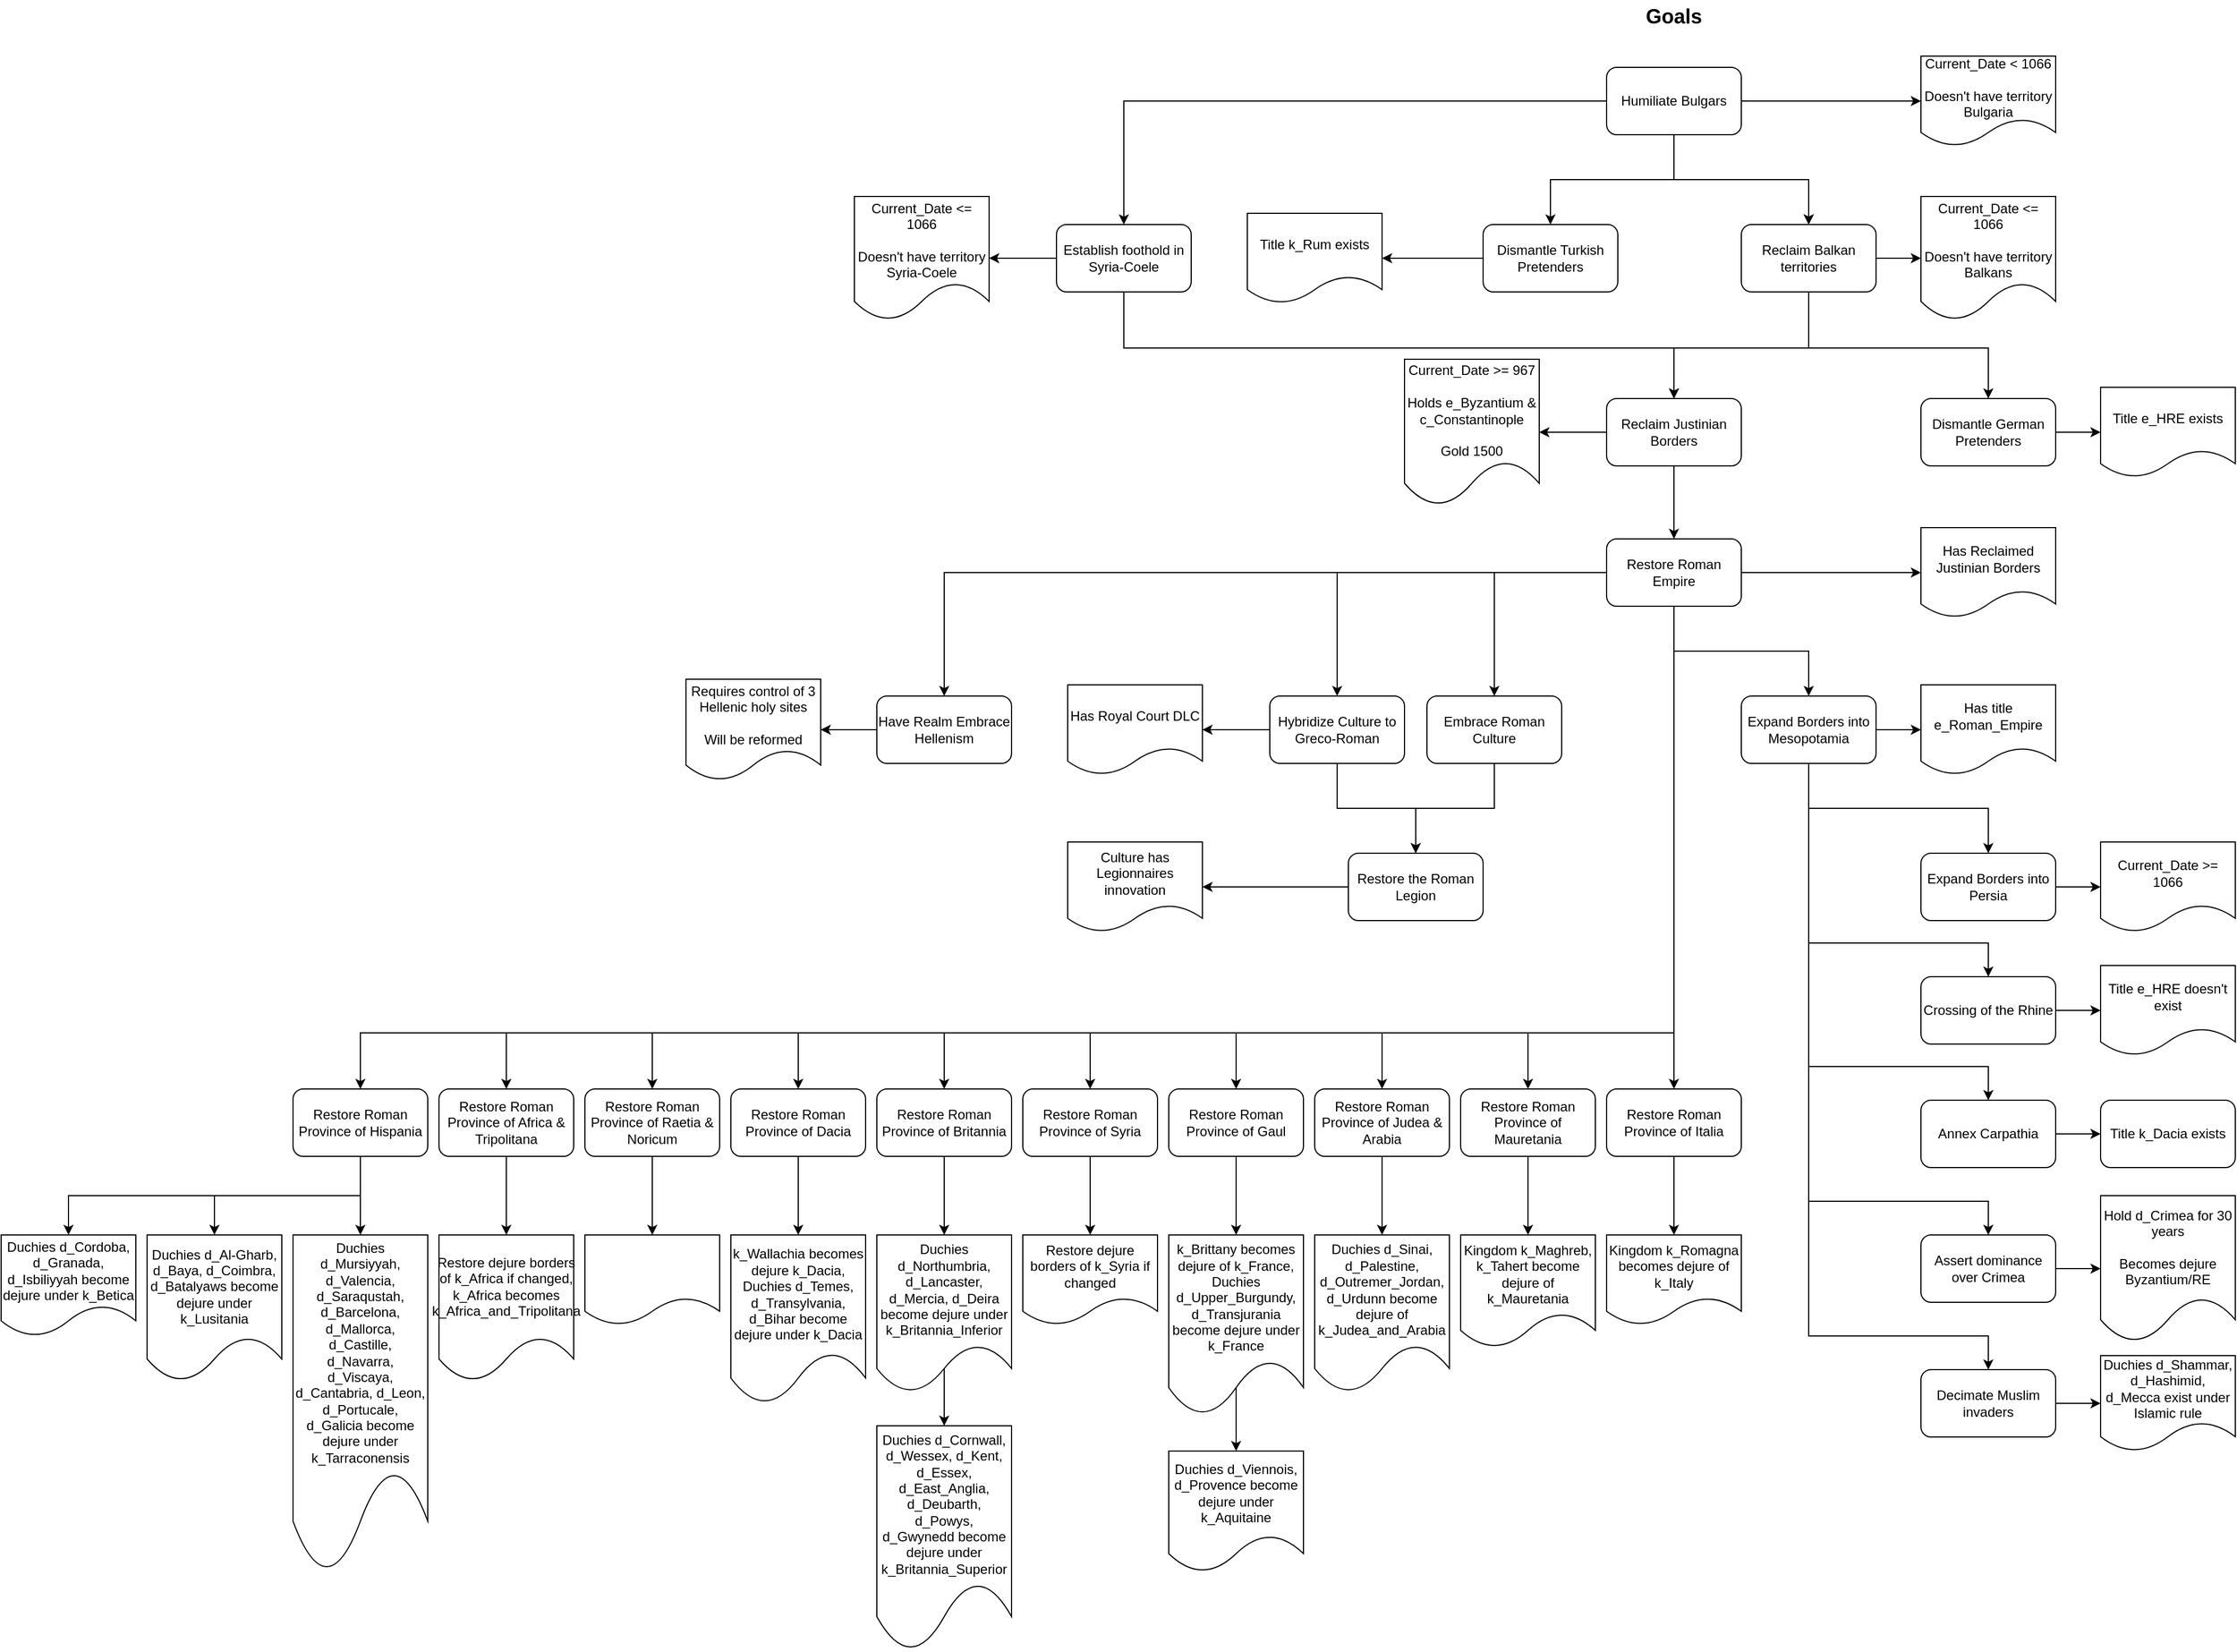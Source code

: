 <mxfile version="22.1.0" type="github" pages="2">
  <diagram id="C5RBs43oDa-KdzZeNtuy" name="Goals">
    <mxGraphModel dx="4570" dy="1067" grid="1" gridSize="10" guides="1" tooltips="1" connect="1" arrows="1" fold="1" page="1" pageScale="1" pageWidth="1169" pageHeight="827" math="0" shadow="0">
      <root>
        <mxCell id="WIyWlLk6GJQsqaUBKTNV-0" />
        <mxCell id="WIyWlLk6GJQsqaUBKTNV-1" parent="WIyWlLk6GJQsqaUBKTNV-0" />
        <mxCell id="AzHufuIv4rGmuMpHbdiP-20" value="" style="edgeStyle=orthogonalEdgeStyle;rounded=0;orthogonalLoop=1;jettySize=auto;html=1;" parent="WIyWlLk6GJQsqaUBKTNV-1" source="AzHufuIv4rGmuMpHbdiP-2" target="AzHufuIv4rGmuMpHbdiP-19" edge="1">
          <mxGeometry relative="1" as="geometry" />
        </mxCell>
        <mxCell id="AzHufuIv4rGmuMpHbdiP-2" value="Restore the Roman Legion" style="rounded=1;whiteSpace=wrap;html=1;" parent="WIyWlLk6GJQsqaUBKTNV-1" vertex="1">
          <mxGeometry x="-830" y="790" width="120" height="60" as="geometry" />
        </mxCell>
        <mxCell id="AzHufuIv4rGmuMpHbdiP-32" value="" style="edgeStyle=orthogonalEdgeStyle;rounded=0;orthogonalLoop=1;jettySize=auto;html=1;" parent="WIyWlLk6GJQsqaUBKTNV-1" source="AzHufuIv4rGmuMpHbdiP-3" target="AzHufuIv4rGmuMpHbdiP-31" edge="1">
          <mxGeometry relative="1" as="geometry" />
        </mxCell>
        <mxCell id="AzHufuIv4rGmuMpHbdiP-34" value="" style="edgeStyle=orthogonalEdgeStyle;rounded=0;orthogonalLoop=1;jettySize=auto;html=1;" parent="WIyWlLk6GJQsqaUBKTNV-1" source="AzHufuIv4rGmuMpHbdiP-3" target="AzHufuIv4rGmuMpHbdiP-33" edge="1">
          <mxGeometry relative="1" as="geometry" />
        </mxCell>
        <mxCell id="AzHufuIv4rGmuMpHbdiP-3" value="Reclaim Justinian Borders" style="rounded=1;whiteSpace=wrap;html=1;" parent="WIyWlLk6GJQsqaUBKTNV-1" vertex="1">
          <mxGeometry x="-600" y="385" width="120" height="60" as="geometry" />
        </mxCell>
        <mxCell id="AzHufuIv4rGmuMpHbdiP-19" value="Culture has Legionnaires innovation" style="shape=document;whiteSpace=wrap;html=1;boundedLbl=1;rounded=1;" parent="WIyWlLk6GJQsqaUBKTNV-1" vertex="1">
          <mxGeometry x="-1080" y="780" width="120" height="80" as="geometry" />
        </mxCell>
        <mxCell id="AzHufuIv4rGmuMpHbdiP-31" value="Current_Date &amp;gt;= 967&lt;br&gt;&lt;br&gt;Holds e_Byzantium &amp;amp; c_Constantinople&lt;br&gt;&lt;br&gt;Gold 1500" style="shape=document;whiteSpace=wrap;html=1;boundedLbl=1;rounded=1;" parent="WIyWlLk6GJQsqaUBKTNV-1" vertex="1">
          <mxGeometry x="-780" y="350" width="120" height="130" as="geometry" />
        </mxCell>
        <mxCell id="AzHufuIv4rGmuMpHbdiP-36" value="" style="edgeStyle=orthogonalEdgeStyle;rounded=0;orthogonalLoop=1;jettySize=auto;html=1;" parent="WIyWlLk6GJQsqaUBKTNV-1" source="AzHufuIv4rGmuMpHbdiP-33" target="AzHufuIv4rGmuMpHbdiP-35" edge="1">
          <mxGeometry relative="1" as="geometry" />
        </mxCell>
        <mxCell id="AzHufuIv4rGmuMpHbdiP-55" value="" style="edgeStyle=orthogonalEdgeStyle;rounded=0;orthogonalLoop=1;jettySize=auto;html=1;" parent="WIyWlLk6GJQsqaUBKTNV-1" source="AzHufuIv4rGmuMpHbdiP-33" target="AzHufuIv4rGmuMpHbdiP-54" edge="1">
          <mxGeometry relative="1" as="geometry" />
        </mxCell>
        <mxCell id="AzHufuIv4rGmuMpHbdiP-65" style="edgeStyle=orthogonalEdgeStyle;rounded=0;orthogonalLoop=1;jettySize=auto;html=1;" parent="WIyWlLk6GJQsqaUBKTNV-1" source="AzHufuIv4rGmuMpHbdiP-33" target="AzHufuIv4rGmuMpHbdiP-64" edge="1">
          <mxGeometry relative="1" as="geometry" />
        </mxCell>
        <mxCell id="AzHufuIv4rGmuMpHbdiP-66" style="edgeStyle=orthogonalEdgeStyle;rounded=0;orthogonalLoop=1;jettySize=auto;html=1;entryX=0.5;entryY=0;entryDx=0;entryDy=0;" parent="WIyWlLk6GJQsqaUBKTNV-1" source="AzHufuIv4rGmuMpHbdiP-33" target="AzHufuIv4rGmuMpHbdiP-63" edge="1">
          <mxGeometry relative="1" as="geometry" />
        </mxCell>
        <mxCell id="vj43TnjGdLEXOyHiawmW-1" value="" style="edgeStyle=orthogonalEdgeStyle;rounded=0;orthogonalLoop=1;jettySize=auto;html=1;" parent="WIyWlLk6GJQsqaUBKTNV-1" source="AzHufuIv4rGmuMpHbdiP-33" target="vj43TnjGdLEXOyHiawmW-0" edge="1">
          <mxGeometry relative="1" as="geometry" />
        </mxCell>
        <mxCell id="xvBwaV-0SH2-mo29iPKQ-28" style="edgeStyle=orthogonalEdgeStyle;rounded=0;orthogonalLoop=1;jettySize=auto;html=1;entryX=0.5;entryY=0;entryDx=0;entryDy=0;" parent="WIyWlLk6GJQsqaUBKTNV-1" source="AzHufuIv4rGmuMpHbdiP-33" target="xvBwaV-0SH2-mo29iPKQ-24" edge="1">
          <mxGeometry relative="1" as="geometry">
            <Array as="points">
              <mxPoint x="-540" y="950" />
              <mxPoint x="-670" y="950" />
            </Array>
          </mxGeometry>
        </mxCell>
        <mxCell id="zqfukfDFm8s2hV_vIhuo-25" style="edgeStyle=orthogonalEdgeStyle;rounded=0;orthogonalLoop=1;jettySize=auto;html=1;entryX=0.5;entryY=0;entryDx=0;entryDy=0;" edge="1" parent="WIyWlLk6GJQsqaUBKTNV-1" source="AzHufuIv4rGmuMpHbdiP-33" target="zqfukfDFm8s2hV_vIhuo-24">
          <mxGeometry relative="1" as="geometry" />
        </mxCell>
        <mxCell id="AzHufuIv4rGmuMpHbdiP-33" value="Restore Roman Empire" style="whiteSpace=wrap;html=1;rounded=1;" parent="WIyWlLk6GJQsqaUBKTNV-1" vertex="1">
          <mxGeometry x="-600" y="510" width="120" height="60" as="geometry" />
        </mxCell>
        <mxCell id="AzHufuIv4rGmuMpHbdiP-35" value="Has Reclaimed Justinian Borders" style="shape=document;whiteSpace=wrap;html=1;boundedLbl=1;rounded=1;" parent="WIyWlLk6GJQsqaUBKTNV-1" vertex="1">
          <mxGeometry x="-320" y="500" width="120" height="80" as="geometry" />
        </mxCell>
        <mxCell id="AzHufuIv4rGmuMpHbdiP-40" style="edgeStyle=orthogonalEdgeStyle;rounded=0;orthogonalLoop=1;jettySize=auto;html=1;" parent="WIyWlLk6GJQsqaUBKTNV-1" source="AzHufuIv4rGmuMpHbdiP-39" target="AzHufuIv4rGmuMpHbdiP-3" edge="1">
          <mxGeometry relative="1" as="geometry">
            <Array as="points">
              <mxPoint x="-420" y="340" />
              <mxPoint x="-540" y="340" />
            </Array>
          </mxGeometry>
        </mxCell>
        <mxCell id="AzHufuIv4rGmuMpHbdiP-47" value="" style="edgeStyle=orthogonalEdgeStyle;rounded=0;orthogonalLoop=1;jettySize=auto;html=1;" parent="WIyWlLk6GJQsqaUBKTNV-1" source="AzHufuIv4rGmuMpHbdiP-39" target="AzHufuIv4rGmuMpHbdiP-46" edge="1">
          <mxGeometry relative="1" as="geometry" />
        </mxCell>
        <mxCell id="xvBwaV-0SH2-mo29iPKQ-13" style="edgeStyle=orthogonalEdgeStyle;rounded=0;orthogonalLoop=1;jettySize=auto;html=1;entryX=0.5;entryY=0;entryDx=0;entryDy=0;" parent="WIyWlLk6GJQsqaUBKTNV-1" source="AzHufuIv4rGmuMpHbdiP-39" target="xvBwaV-0SH2-mo29iPKQ-11" edge="1">
          <mxGeometry relative="1" as="geometry">
            <Array as="points">
              <mxPoint x="-420" y="340" />
              <mxPoint x="-260" y="340" />
            </Array>
          </mxGeometry>
        </mxCell>
        <mxCell id="AzHufuIv4rGmuMpHbdiP-39" value="Reclaim Balkan territories" style="rounded=1;whiteSpace=wrap;html=1;" parent="WIyWlLk6GJQsqaUBKTNV-1" vertex="1">
          <mxGeometry x="-480" y="230" width="120" height="60" as="geometry" />
        </mxCell>
        <mxCell id="AzHufuIv4rGmuMpHbdiP-44" value="" style="edgeStyle=orthogonalEdgeStyle;rounded=0;orthogonalLoop=1;jettySize=auto;html=1;" parent="WIyWlLk6GJQsqaUBKTNV-1" source="AzHufuIv4rGmuMpHbdiP-42" target="AzHufuIv4rGmuMpHbdiP-43" edge="1">
          <mxGeometry relative="1" as="geometry" />
        </mxCell>
        <mxCell id="AzHufuIv4rGmuMpHbdiP-45" style="edgeStyle=orthogonalEdgeStyle;rounded=0;orthogonalLoop=1;jettySize=auto;html=1;entryX=0.5;entryY=0;entryDx=0;entryDy=0;" parent="WIyWlLk6GJQsqaUBKTNV-1" source="AzHufuIv4rGmuMpHbdiP-42" target="AzHufuIv4rGmuMpHbdiP-39" edge="1">
          <mxGeometry relative="1" as="geometry" />
        </mxCell>
        <mxCell id="AzHufuIv4rGmuMpHbdiP-48" value="" style="edgeStyle=orthogonalEdgeStyle;rounded=0;orthogonalLoop=1;jettySize=auto;html=1;" parent="WIyWlLk6GJQsqaUBKTNV-1" source="AzHufuIv4rGmuMpHbdiP-42" target="AzHufuIv4rGmuMpHbdiP-39" edge="1">
          <mxGeometry relative="1" as="geometry" />
        </mxCell>
        <mxCell id="AzHufuIv4rGmuMpHbdiP-50" value="" style="edgeStyle=orthogonalEdgeStyle;rounded=0;orthogonalLoop=1;jettySize=auto;html=1;" parent="WIyWlLk6GJQsqaUBKTNV-1" source="AzHufuIv4rGmuMpHbdiP-42" target="AzHufuIv4rGmuMpHbdiP-49" edge="1">
          <mxGeometry relative="1" as="geometry" />
        </mxCell>
        <mxCell id="xvBwaV-0SH2-mo29iPKQ-10" style="edgeStyle=orthogonalEdgeStyle;rounded=0;orthogonalLoop=1;jettySize=auto;html=1;entryX=0.5;entryY=0;entryDx=0;entryDy=0;" parent="WIyWlLk6GJQsqaUBKTNV-1" source="AzHufuIv4rGmuMpHbdiP-42" target="xvBwaV-0SH2-mo29iPKQ-4" edge="1">
          <mxGeometry relative="1" as="geometry" />
        </mxCell>
        <mxCell id="AzHufuIv4rGmuMpHbdiP-42" value="Humiliate Bulgars" style="rounded=1;whiteSpace=wrap;html=1;" parent="WIyWlLk6GJQsqaUBKTNV-1" vertex="1">
          <mxGeometry x="-600" y="90" width="120" height="60" as="geometry" />
        </mxCell>
        <mxCell id="AzHufuIv4rGmuMpHbdiP-43" value="Current_Date &amp;lt; 1066&lt;br&gt;&lt;br&gt;Doesn&#39;t have territory Bulgaria" style="shape=document;whiteSpace=wrap;html=1;boundedLbl=1;rounded=1;" parent="WIyWlLk6GJQsqaUBKTNV-1" vertex="1">
          <mxGeometry x="-320" y="80" width="120" height="80" as="geometry" />
        </mxCell>
        <mxCell id="AzHufuIv4rGmuMpHbdiP-46" value="Current_Date &amp;lt;= 1066&lt;br&gt;&lt;br&gt;Doesn&#39;t have territory Balkans&lt;br&gt;" style="shape=document;whiteSpace=wrap;html=1;boundedLbl=1;rounded=1;" parent="WIyWlLk6GJQsqaUBKTNV-1" vertex="1">
          <mxGeometry x="-320" y="205" width="120" height="110" as="geometry" />
        </mxCell>
        <mxCell id="AzHufuIv4rGmuMpHbdiP-52" value="" style="edgeStyle=orthogonalEdgeStyle;rounded=0;orthogonalLoop=1;jettySize=auto;html=1;" parent="WIyWlLk6GJQsqaUBKTNV-1" source="AzHufuIv4rGmuMpHbdiP-49" target="AzHufuIv4rGmuMpHbdiP-51" edge="1">
          <mxGeometry relative="1" as="geometry" />
        </mxCell>
        <mxCell id="xvBwaV-0SH2-mo29iPKQ-9" style="edgeStyle=orthogonalEdgeStyle;rounded=0;orthogonalLoop=1;jettySize=auto;html=1;entryX=0.5;entryY=0;entryDx=0;entryDy=0;exitX=0.5;exitY=1;exitDx=0;exitDy=0;" parent="WIyWlLk6GJQsqaUBKTNV-1" source="AzHufuIv4rGmuMpHbdiP-49" target="AzHufuIv4rGmuMpHbdiP-3" edge="1">
          <mxGeometry relative="1" as="geometry">
            <Array as="points">
              <mxPoint x="-1030" y="340" />
              <mxPoint x="-540" y="340" />
            </Array>
          </mxGeometry>
        </mxCell>
        <mxCell id="AzHufuIv4rGmuMpHbdiP-49" value="Establish foothold in Syria-Coele" style="whiteSpace=wrap;html=1;rounded=1;" parent="WIyWlLk6GJQsqaUBKTNV-1" vertex="1">
          <mxGeometry x="-1090" y="230" width="120" height="60" as="geometry" />
        </mxCell>
        <mxCell id="AzHufuIv4rGmuMpHbdiP-51" value="Current_Date &amp;lt;= 1066&lt;br&gt;&lt;br&gt;Doesn&#39;t have territory Syria-Coele" style="shape=document;whiteSpace=wrap;html=1;boundedLbl=1;rounded=1;" parent="WIyWlLk6GJQsqaUBKTNV-1" vertex="1">
          <mxGeometry x="-1270" y="205" width="120" height="110" as="geometry" />
        </mxCell>
        <mxCell id="AzHufuIv4rGmuMpHbdiP-57" value="" style="edgeStyle=orthogonalEdgeStyle;rounded=0;orthogonalLoop=1;jettySize=auto;html=1;" parent="WIyWlLk6GJQsqaUBKTNV-1" source="AzHufuIv4rGmuMpHbdiP-54" target="AzHufuIv4rGmuMpHbdiP-56" edge="1">
          <mxGeometry relative="1" as="geometry" />
        </mxCell>
        <mxCell id="AzHufuIv4rGmuMpHbdiP-59" value="" style="edgeStyle=orthogonalEdgeStyle;rounded=0;orthogonalLoop=1;jettySize=auto;html=1;" parent="WIyWlLk6GJQsqaUBKTNV-1" source="AzHufuIv4rGmuMpHbdiP-54" target="AzHufuIv4rGmuMpHbdiP-58" edge="1">
          <mxGeometry relative="1" as="geometry">
            <Array as="points">
              <mxPoint x="-420" y="750" />
              <mxPoint x="-260" y="750" />
            </Array>
          </mxGeometry>
        </mxCell>
        <mxCell id="xvBwaV-0SH2-mo29iPKQ-1" value="" style="edgeStyle=orthogonalEdgeStyle;rounded=0;orthogonalLoop=1;jettySize=auto;html=1;" parent="WIyWlLk6GJQsqaUBKTNV-1" source="AzHufuIv4rGmuMpHbdiP-54" target="xvBwaV-0SH2-mo29iPKQ-0" edge="1">
          <mxGeometry relative="1" as="geometry">
            <Array as="points">
              <mxPoint x="-420" y="870" />
              <mxPoint x="-260" y="870" />
            </Array>
          </mxGeometry>
        </mxCell>
        <mxCell id="xvBwaV-0SH2-mo29iPKQ-20" style="edgeStyle=orthogonalEdgeStyle;rounded=0;orthogonalLoop=1;jettySize=auto;html=1;entryX=0.5;entryY=0;entryDx=0;entryDy=0;exitX=0.5;exitY=1;exitDx=0;exitDy=0;" parent="WIyWlLk6GJQsqaUBKTNV-1" source="AzHufuIv4rGmuMpHbdiP-33" target="xvBwaV-0SH2-mo29iPKQ-18" edge="1">
          <mxGeometry relative="1" as="geometry">
            <Array as="points">
              <mxPoint x="-540" y="950" />
              <mxPoint x="-1710" y="950" />
            </Array>
          </mxGeometry>
        </mxCell>
        <mxCell id="zqfukfDFm8s2hV_vIhuo-29" style="edgeStyle=orthogonalEdgeStyle;rounded=0;orthogonalLoop=1;jettySize=auto;html=1;entryX=0.5;entryY=0;entryDx=0;entryDy=0;" edge="1" parent="WIyWlLk6GJQsqaUBKTNV-1" source="AzHufuIv4rGmuMpHbdiP-54" target="zqfukfDFm8s2hV_vIhuo-28">
          <mxGeometry relative="1" as="geometry">
            <Array as="points">
              <mxPoint x="-420" y="980" />
              <mxPoint x="-260" y="980" />
            </Array>
          </mxGeometry>
        </mxCell>
        <mxCell id="zqfukfDFm8s2hV_vIhuo-31" style="edgeStyle=orthogonalEdgeStyle;rounded=0;orthogonalLoop=1;jettySize=auto;html=1;entryX=0.5;entryY=0;entryDx=0;entryDy=0;" edge="1" parent="WIyWlLk6GJQsqaUBKTNV-1" source="AzHufuIv4rGmuMpHbdiP-54" target="zqfukfDFm8s2hV_vIhuo-30">
          <mxGeometry relative="1" as="geometry">
            <Array as="points">
              <mxPoint x="-420" y="1100" />
              <mxPoint x="-260" y="1100" />
            </Array>
          </mxGeometry>
        </mxCell>
        <mxCell id="zqfukfDFm8s2hV_vIhuo-37" style="edgeStyle=orthogonalEdgeStyle;rounded=0;orthogonalLoop=1;jettySize=auto;html=1;entryX=0.5;entryY=0;entryDx=0;entryDy=0;" edge="1" parent="WIyWlLk6GJQsqaUBKTNV-1" source="AzHufuIv4rGmuMpHbdiP-54" target="zqfukfDFm8s2hV_vIhuo-36">
          <mxGeometry relative="1" as="geometry">
            <Array as="points">
              <mxPoint x="-420" y="1220" />
              <mxPoint x="-260" y="1220" />
            </Array>
          </mxGeometry>
        </mxCell>
        <mxCell id="AzHufuIv4rGmuMpHbdiP-54" value="Expand Borders into Mesopotamia" style="whiteSpace=wrap;html=1;rounded=1;" parent="WIyWlLk6GJQsqaUBKTNV-1" vertex="1">
          <mxGeometry x="-480" y="650" width="120" height="60" as="geometry" />
        </mxCell>
        <mxCell id="AzHufuIv4rGmuMpHbdiP-56" value="Has title e_Roman_Empire" style="shape=document;whiteSpace=wrap;html=1;boundedLbl=1;rounded=1;" parent="WIyWlLk6GJQsqaUBKTNV-1" vertex="1">
          <mxGeometry x="-320" y="640" width="120" height="80" as="geometry" />
        </mxCell>
        <mxCell id="AzHufuIv4rGmuMpHbdiP-61" value="" style="edgeStyle=orthogonalEdgeStyle;rounded=0;orthogonalLoop=1;jettySize=auto;html=1;" parent="WIyWlLk6GJQsqaUBKTNV-1" source="AzHufuIv4rGmuMpHbdiP-58" target="AzHufuIv4rGmuMpHbdiP-60" edge="1">
          <mxGeometry relative="1" as="geometry" />
        </mxCell>
        <mxCell id="AzHufuIv4rGmuMpHbdiP-58" value="Expand Borders into Persia" style="whiteSpace=wrap;html=1;rounded=1;" parent="WIyWlLk6GJQsqaUBKTNV-1" vertex="1">
          <mxGeometry x="-320" y="790" width="120" height="60" as="geometry" />
        </mxCell>
        <mxCell id="AzHufuIv4rGmuMpHbdiP-60" value="Current_Date &amp;gt;= 1066" style="shape=document;whiteSpace=wrap;html=1;boundedLbl=1;rounded=1;" parent="WIyWlLk6GJQsqaUBKTNV-1" vertex="1">
          <mxGeometry x="-160" y="780" width="120" height="80" as="geometry" />
        </mxCell>
        <mxCell id="AzHufuIv4rGmuMpHbdiP-68" style="edgeStyle=orthogonalEdgeStyle;rounded=0;orthogonalLoop=1;jettySize=auto;html=1;entryX=0.5;entryY=0;entryDx=0;entryDy=0;" parent="WIyWlLk6GJQsqaUBKTNV-1" source="AzHufuIv4rGmuMpHbdiP-63" target="AzHufuIv4rGmuMpHbdiP-2" edge="1">
          <mxGeometry relative="1" as="geometry" />
        </mxCell>
        <mxCell id="AzHufuIv4rGmuMpHbdiP-63" value="Embrace Roman Culture" style="rounded=1;whiteSpace=wrap;html=1;" parent="WIyWlLk6GJQsqaUBKTNV-1" vertex="1">
          <mxGeometry x="-760" y="650" width="120" height="60" as="geometry" />
        </mxCell>
        <mxCell id="AzHufuIv4rGmuMpHbdiP-67" style="edgeStyle=orthogonalEdgeStyle;rounded=0;orthogonalLoop=1;jettySize=auto;html=1;entryX=0.5;entryY=0;entryDx=0;entryDy=0;" parent="WIyWlLk6GJQsqaUBKTNV-1" source="AzHufuIv4rGmuMpHbdiP-64" target="AzHufuIv4rGmuMpHbdiP-2" edge="1">
          <mxGeometry relative="1" as="geometry" />
        </mxCell>
        <mxCell id="AzHufuIv4rGmuMpHbdiP-70" value="" style="edgeStyle=orthogonalEdgeStyle;rounded=0;orthogonalLoop=1;jettySize=auto;html=1;" parent="WIyWlLk6GJQsqaUBKTNV-1" source="AzHufuIv4rGmuMpHbdiP-64" target="AzHufuIv4rGmuMpHbdiP-69" edge="1">
          <mxGeometry relative="1" as="geometry" />
        </mxCell>
        <mxCell id="AzHufuIv4rGmuMpHbdiP-64" value="Hybridize Culture to Greco-Roman" style="rounded=1;whiteSpace=wrap;html=1;" parent="WIyWlLk6GJQsqaUBKTNV-1" vertex="1">
          <mxGeometry x="-900" y="650" width="120" height="60" as="geometry" />
        </mxCell>
        <mxCell id="AzHufuIv4rGmuMpHbdiP-69" value="Has Royal Court DLC" style="shape=document;whiteSpace=wrap;html=1;boundedLbl=1;rounded=1;" parent="WIyWlLk6GJQsqaUBKTNV-1" vertex="1">
          <mxGeometry x="-1080" y="640" width="120" height="80" as="geometry" />
        </mxCell>
        <mxCell id="AzHufuIv4rGmuMpHbdiP-73" value="&lt;font style=&quot;font-size: 18px;&quot;&gt;&lt;b&gt;Goals&lt;br&gt;&lt;/b&gt;&lt;/font&gt;" style="text;html=1;strokeColor=none;fillColor=none;align=center;verticalAlign=middle;whiteSpace=wrap;rounded=0;" parent="WIyWlLk6GJQsqaUBKTNV-1" vertex="1">
          <mxGeometry x="-570" y="30" width="60" height="30" as="geometry" />
        </mxCell>
        <mxCell id="vj43TnjGdLEXOyHiawmW-3" value="" style="edgeStyle=orthogonalEdgeStyle;rounded=0;orthogonalLoop=1;jettySize=auto;html=1;" parent="WIyWlLk6GJQsqaUBKTNV-1" source="vj43TnjGdLEXOyHiawmW-0" target="vj43TnjGdLEXOyHiawmW-2" edge="1">
          <mxGeometry relative="1" as="geometry" />
        </mxCell>
        <mxCell id="vj43TnjGdLEXOyHiawmW-0" value="Have Realm Embrace Hellenism" style="whiteSpace=wrap;html=1;rounded=1;" parent="WIyWlLk6GJQsqaUBKTNV-1" vertex="1">
          <mxGeometry x="-1250" y="650" width="120" height="60" as="geometry" />
        </mxCell>
        <mxCell id="vj43TnjGdLEXOyHiawmW-2" value="Requires control of 3 Hellenic holy sites&lt;br&gt;&lt;br&gt;Will be reformed" style="shape=document;whiteSpace=wrap;html=1;boundedLbl=1;rounded=1;" parent="WIyWlLk6GJQsqaUBKTNV-1" vertex="1">
          <mxGeometry x="-1420" y="635" width="120" height="90" as="geometry" />
        </mxCell>
        <mxCell id="xvBwaV-0SH2-mo29iPKQ-3" value="" style="edgeStyle=orthogonalEdgeStyle;rounded=0;orthogonalLoop=1;jettySize=auto;html=1;" parent="WIyWlLk6GJQsqaUBKTNV-1" source="xvBwaV-0SH2-mo29iPKQ-0" target="xvBwaV-0SH2-mo29iPKQ-2" edge="1">
          <mxGeometry relative="1" as="geometry" />
        </mxCell>
        <mxCell id="xvBwaV-0SH2-mo29iPKQ-0" value="Crossing of the Rhine" style="whiteSpace=wrap;html=1;rounded=1;" parent="WIyWlLk6GJQsqaUBKTNV-1" vertex="1">
          <mxGeometry x="-320" y="900" width="120" height="60" as="geometry" />
        </mxCell>
        <mxCell id="xvBwaV-0SH2-mo29iPKQ-2" value="Title e_HRE doesn&#39;t exist" style="shape=document;whiteSpace=wrap;html=1;boundedLbl=1;rounded=1;" parent="WIyWlLk6GJQsqaUBKTNV-1" vertex="1">
          <mxGeometry x="-160" y="890" width="120" height="80" as="geometry" />
        </mxCell>
        <mxCell id="xvBwaV-0SH2-mo29iPKQ-5" value="Title k_Rum exists" style="shape=document;whiteSpace=wrap;html=1;boundedLbl=1;rounded=1;" parent="WIyWlLk6GJQsqaUBKTNV-1" vertex="1">
          <mxGeometry x="-920" y="220" width="120" height="80" as="geometry" />
        </mxCell>
        <mxCell id="xvBwaV-0SH2-mo29iPKQ-17" style="edgeStyle=orthogonalEdgeStyle;rounded=0;orthogonalLoop=1;jettySize=auto;html=1;entryX=1;entryY=0.5;entryDx=0;entryDy=0;" parent="WIyWlLk6GJQsqaUBKTNV-1" source="xvBwaV-0SH2-mo29iPKQ-4" target="xvBwaV-0SH2-mo29iPKQ-5" edge="1">
          <mxGeometry relative="1" as="geometry" />
        </mxCell>
        <mxCell id="xvBwaV-0SH2-mo29iPKQ-4" value="Dismantle Turkish Pretenders" style="rounded=1;whiteSpace=wrap;html=1;" parent="WIyWlLk6GJQsqaUBKTNV-1" vertex="1">
          <mxGeometry x="-710" y="230" width="120" height="60" as="geometry" />
        </mxCell>
        <mxCell id="xvBwaV-0SH2-mo29iPKQ-15" value="" style="edgeStyle=orthogonalEdgeStyle;rounded=0;orthogonalLoop=1;jettySize=auto;html=1;" parent="WIyWlLk6GJQsqaUBKTNV-1" source="xvBwaV-0SH2-mo29iPKQ-11" target="xvBwaV-0SH2-mo29iPKQ-14" edge="1">
          <mxGeometry relative="1" as="geometry" />
        </mxCell>
        <mxCell id="xvBwaV-0SH2-mo29iPKQ-11" value="Dismantle German Pretenders" style="rounded=1;whiteSpace=wrap;html=1;" parent="WIyWlLk6GJQsqaUBKTNV-1" vertex="1">
          <mxGeometry x="-320" y="385" width="120" height="60" as="geometry" />
        </mxCell>
        <mxCell id="xvBwaV-0SH2-mo29iPKQ-14" value="Title e_HRE exists" style="shape=document;whiteSpace=wrap;html=1;boundedLbl=1;rounded=1;" parent="WIyWlLk6GJQsqaUBKTNV-1" vertex="1">
          <mxGeometry x="-160" y="375" width="120" height="80" as="geometry" />
        </mxCell>
        <mxCell id="zqfukfDFm8s2hV_vIhuo-17" value="" style="edgeStyle=orthogonalEdgeStyle;rounded=0;orthogonalLoop=1;jettySize=auto;html=1;" edge="1" parent="WIyWlLk6GJQsqaUBKTNV-1" source="xvBwaV-0SH2-mo29iPKQ-18" target="zqfukfDFm8s2hV_vIhuo-16">
          <mxGeometry relative="1" as="geometry" />
        </mxCell>
        <mxCell id="xvBwaV-0SH2-mo29iPKQ-18" value="Restore Roman Province of Hispania" style="rounded=1;whiteSpace=wrap;html=1;" parent="WIyWlLk6GJQsqaUBKTNV-1" vertex="1">
          <mxGeometry x="-1770" y="1000" width="120" height="60" as="geometry" />
        </mxCell>
        <mxCell id="zqfukfDFm8s2hV_vIhuo-5" value="" style="edgeStyle=orthogonalEdgeStyle;rounded=0;orthogonalLoop=1;jettySize=auto;html=1;" edge="1" parent="WIyWlLk6GJQsqaUBKTNV-1" source="xvBwaV-0SH2-mo29iPKQ-21" target="zqfukfDFm8s2hV_vIhuo-4">
          <mxGeometry relative="1" as="geometry" />
        </mxCell>
        <mxCell id="zqfukfDFm8s2hV_vIhuo-40" style="edgeStyle=orthogonalEdgeStyle;rounded=0;orthogonalLoop=1;jettySize=auto;html=1;entryX=0.5;entryY=0;entryDx=0;entryDy=0;" edge="1" parent="WIyWlLk6GJQsqaUBKTNV-1" source="xvBwaV-0SH2-mo29iPKQ-21" target="zqfukfDFm8s2hV_vIhuo-42">
          <mxGeometry relative="1" as="geometry">
            <mxPoint x="-960" y="1340" as="targetPoint" />
          </mxGeometry>
        </mxCell>
        <mxCell id="xvBwaV-0SH2-mo29iPKQ-21" value="Restore Roman Province of Gaul" style="rounded=1;whiteSpace=wrap;html=1;" parent="WIyWlLk6GJQsqaUBKTNV-1" vertex="1">
          <mxGeometry x="-990" y="1000" width="120" height="60" as="geometry" />
        </mxCell>
        <mxCell id="zqfukfDFm8s2hV_vIhuo-9" value="" style="edgeStyle=orthogonalEdgeStyle;rounded=0;orthogonalLoop=1;jettySize=auto;html=1;" edge="1" parent="WIyWlLk6GJQsqaUBKTNV-1" source="xvBwaV-0SH2-mo29iPKQ-23" target="zqfukfDFm8s2hV_vIhuo-8">
          <mxGeometry relative="1" as="geometry" />
        </mxCell>
        <mxCell id="xvBwaV-0SH2-mo29iPKQ-23" value="Restore Roman Province of Britannia" style="rounded=1;whiteSpace=wrap;html=1;" parent="WIyWlLk6GJQsqaUBKTNV-1" vertex="1">
          <mxGeometry x="-1250" y="1000" width="120" height="60" as="geometry" />
        </mxCell>
        <mxCell id="zqfukfDFm8s2hV_vIhuo-1" value="" style="edgeStyle=orthogonalEdgeStyle;rounded=0;orthogonalLoop=1;jettySize=auto;html=1;" edge="1" parent="WIyWlLk6GJQsqaUBKTNV-1" source="xvBwaV-0SH2-mo29iPKQ-24" target="zqfukfDFm8s2hV_vIhuo-0">
          <mxGeometry relative="1" as="geometry" />
        </mxCell>
        <mxCell id="xvBwaV-0SH2-mo29iPKQ-24" value="Restore Roman Province of Mauretania" style="rounded=1;whiteSpace=wrap;html=1;" parent="WIyWlLk6GJQsqaUBKTNV-1" vertex="1">
          <mxGeometry x="-730" y="1000" width="120" height="60" as="geometry" />
        </mxCell>
        <mxCell id="zqfukfDFm8s2hV_vIhuo-15" value="" style="edgeStyle=orthogonalEdgeStyle;rounded=0;orthogonalLoop=1;jettySize=auto;html=1;" edge="1" parent="WIyWlLk6GJQsqaUBKTNV-1" source="xvBwaV-0SH2-mo29iPKQ-25" target="zqfukfDFm8s2hV_vIhuo-14">
          <mxGeometry relative="1" as="geometry" />
        </mxCell>
        <mxCell id="xvBwaV-0SH2-mo29iPKQ-25" value="Restore Roman Province of Africa &amp;amp; Tripolitana" style="rounded=1;whiteSpace=wrap;html=1;" parent="WIyWlLk6GJQsqaUBKTNV-1" vertex="1">
          <mxGeometry x="-1640" y="1000" width="120" height="60" as="geometry" />
        </mxCell>
        <mxCell id="zqfukfDFm8s2hV_vIhuo-7" value="" style="edgeStyle=orthogonalEdgeStyle;rounded=0;orthogonalLoop=1;jettySize=auto;html=1;" edge="1" parent="WIyWlLk6GJQsqaUBKTNV-1" source="xvBwaV-0SH2-mo29iPKQ-26" target="zqfukfDFm8s2hV_vIhuo-6">
          <mxGeometry relative="1" as="geometry" />
        </mxCell>
        <mxCell id="xvBwaV-0SH2-mo29iPKQ-26" value="Restore Roman Province of Syria" style="rounded=1;whiteSpace=wrap;html=1;" parent="WIyWlLk6GJQsqaUBKTNV-1" vertex="1">
          <mxGeometry x="-1120" y="1000" width="120" height="60" as="geometry" />
        </mxCell>
        <mxCell id="zqfukfDFm8s2hV_vIhuo-3" value="" style="edgeStyle=orthogonalEdgeStyle;rounded=0;orthogonalLoop=1;jettySize=auto;html=1;" edge="1" parent="WIyWlLk6GJQsqaUBKTNV-1" source="xvBwaV-0SH2-mo29iPKQ-27" target="zqfukfDFm8s2hV_vIhuo-2">
          <mxGeometry relative="1" as="geometry" />
        </mxCell>
        <mxCell id="xvBwaV-0SH2-mo29iPKQ-27" value="Restore Roman Province of Judea &amp;amp; Arabia" style="rounded=1;whiteSpace=wrap;html=1;" parent="WIyWlLk6GJQsqaUBKTNV-1" vertex="1">
          <mxGeometry x="-860" y="1000" width="120" height="60" as="geometry" />
        </mxCell>
        <mxCell id="xvBwaV-0SH2-mo29iPKQ-30" style="edgeStyle=orthogonalEdgeStyle;rounded=0;orthogonalLoop=1;jettySize=auto;html=1;entryX=0.5;entryY=0;entryDx=0;entryDy=0;exitX=0.5;exitY=1;exitDx=0;exitDy=0;" parent="WIyWlLk6GJQsqaUBKTNV-1" source="AzHufuIv4rGmuMpHbdiP-33" target="xvBwaV-0SH2-mo29iPKQ-27" edge="1">
          <mxGeometry relative="1" as="geometry">
            <mxPoint x="-530" y="580" as="sourcePoint" />
            <mxPoint x="-660" y="1010" as="targetPoint" />
            <Array as="points">
              <mxPoint x="-540" y="950" />
              <mxPoint x="-800" y="950" />
            </Array>
          </mxGeometry>
        </mxCell>
        <mxCell id="xvBwaV-0SH2-mo29iPKQ-31" style="edgeStyle=orthogonalEdgeStyle;rounded=0;orthogonalLoop=1;jettySize=auto;html=1;entryX=0.5;entryY=0;entryDx=0;entryDy=0;exitX=0.5;exitY=1;exitDx=0;exitDy=0;" parent="WIyWlLk6GJQsqaUBKTNV-1" source="AzHufuIv4rGmuMpHbdiP-33" target="xvBwaV-0SH2-mo29iPKQ-21" edge="1">
          <mxGeometry relative="1" as="geometry">
            <mxPoint x="-530" y="580" as="sourcePoint" />
            <mxPoint x="-790" y="1010" as="targetPoint" />
            <Array as="points">
              <mxPoint x="-540" y="950" />
              <mxPoint x="-930" y="950" />
            </Array>
          </mxGeometry>
        </mxCell>
        <mxCell id="xvBwaV-0SH2-mo29iPKQ-32" style="edgeStyle=orthogonalEdgeStyle;rounded=0;orthogonalLoop=1;jettySize=auto;html=1;entryX=0.5;entryY=0;entryDx=0;entryDy=0;exitX=0.5;exitY=1;exitDx=0;exitDy=0;" parent="WIyWlLk6GJQsqaUBKTNV-1" source="AzHufuIv4rGmuMpHbdiP-33" target="xvBwaV-0SH2-mo29iPKQ-26" edge="1">
          <mxGeometry relative="1" as="geometry">
            <mxPoint x="-520" y="590" as="sourcePoint" />
            <mxPoint x="-780" y="1020" as="targetPoint" />
            <Array as="points">
              <mxPoint x="-540" y="950" />
              <mxPoint x="-1060" y="950" />
            </Array>
          </mxGeometry>
        </mxCell>
        <mxCell id="zqfukfDFm8s2hV_vIhuo-11" value="" style="edgeStyle=orthogonalEdgeStyle;rounded=0;orthogonalLoop=1;jettySize=auto;html=1;" edge="1" parent="WIyWlLk6GJQsqaUBKTNV-1" source="xvBwaV-0SH2-mo29iPKQ-33" target="zqfukfDFm8s2hV_vIhuo-10">
          <mxGeometry relative="1" as="geometry" />
        </mxCell>
        <mxCell id="xvBwaV-0SH2-mo29iPKQ-33" value="Restore Roman Province of Dacia" style="rounded=1;whiteSpace=wrap;html=1;" parent="WIyWlLk6GJQsqaUBKTNV-1" vertex="1">
          <mxGeometry x="-1380" y="1000" width="120" height="60" as="geometry" />
        </mxCell>
        <mxCell id="zqfukfDFm8s2hV_vIhuo-13" value="" style="edgeStyle=orthogonalEdgeStyle;rounded=0;orthogonalLoop=1;jettySize=auto;html=1;" edge="1" parent="WIyWlLk6GJQsqaUBKTNV-1" source="xvBwaV-0SH2-mo29iPKQ-35" target="zqfukfDFm8s2hV_vIhuo-12">
          <mxGeometry relative="1" as="geometry" />
        </mxCell>
        <mxCell id="xvBwaV-0SH2-mo29iPKQ-35" value="Restore Roman Province of Raetia &amp;amp; Noricum" style="rounded=1;whiteSpace=wrap;html=1;" parent="WIyWlLk6GJQsqaUBKTNV-1" vertex="1">
          <mxGeometry x="-1510" y="1000" width="120" height="60" as="geometry" />
        </mxCell>
        <mxCell id="xvBwaV-0SH2-mo29iPKQ-36" style="edgeStyle=orthogonalEdgeStyle;rounded=0;orthogonalLoop=1;jettySize=auto;html=1;entryX=0.5;entryY=0;entryDx=0;entryDy=0;exitX=0.5;exitY=1;exitDx=0;exitDy=0;" parent="WIyWlLk6GJQsqaUBKTNV-1" source="AzHufuIv4rGmuMpHbdiP-33" target="xvBwaV-0SH2-mo29iPKQ-23" edge="1">
          <mxGeometry relative="1" as="geometry">
            <mxPoint x="-530" y="580" as="sourcePoint" />
            <mxPoint x="-1050" y="1010" as="targetPoint" />
            <Array as="points">
              <mxPoint x="-540" y="950" />
              <mxPoint x="-1190" y="950" />
            </Array>
          </mxGeometry>
        </mxCell>
        <mxCell id="xvBwaV-0SH2-mo29iPKQ-37" style="edgeStyle=orthogonalEdgeStyle;rounded=0;orthogonalLoop=1;jettySize=auto;html=1;entryX=0.5;entryY=0;entryDx=0;entryDy=0;exitX=0.5;exitY=1;exitDx=0;exitDy=0;" parent="WIyWlLk6GJQsqaUBKTNV-1" source="AzHufuIv4rGmuMpHbdiP-33" target="xvBwaV-0SH2-mo29iPKQ-33" edge="1">
          <mxGeometry relative="1" as="geometry">
            <mxPoint x="-530" y="580" as="sourcePoint" />
            <mxPoint x="-1180" y="1010" as="targetPoint" />
            <Array as="points">
              <mxPoint x="-540" y="950" />
              <mxPoint x="-1320" y="950" />
            </Array>
          </mxGeometry>
        </mxCell>
        <mxCell id="xvBwaV-0SH2-mo29iPKQ-38" style="edgeStyle=orthogonalEdgeStyle;rounded=0;orthogonalLoop=1;jettySize=auto;html=1;entryX=0.5;entryY=0;entryDx=0;entryDy=0;exitX=0.5;exitY=1;exitDx=0;exitDy=0;" parent="WIyWlLk6GJQsqaUBKTNV-1" source="AzHufuIv4rGmuMpHbdiP-33" target="xvBwaV-0SH2-mo29iPKQ-35" edge="1">
          <mxGeometry relative="1" as="geometry">
            <mxPoint x="-530" y="580" as="sourcePoint" />
            <mxPoint x="-1310" y="1010" as="targetPoint" />
            <Array as="points">
              <mxPoint x="-540" y="950" />
              <mxPoint x="-1450" y="950" />
            </Array>
          </mxGeometry>
        </mxCell>
        <mxCell id="xvBwaV-0SH2-mo29iPKQ-39" style="edgeStyle=orthogonalEdgeStyle;rounded=0;orthogonalLoop=1;jettySize=auto;html=1;entryX=0.5;entryY=0;entryDx=0;entryDy=0;exitX=0.5;exitY=1;exitDx=0;exitDy=0;" parent="WIyWlLk6GJQsqaUBKTNV-1" source="AzHufuIv4rGmuMpHbdiP-33" target="xvBwaV-0SH2-mo29iPKQ-25" edge="1">
          <mxGeometry relative="1" as="geometry">
            <mxPoint x="-530" y="580" as="sourcePoint" />
            <mxPoint x="-1440" y="1010" as="targetPoint" />
            <Array as="points">
              <mxPoint x="-540" y="950" />
              <mxPoint x="-1580" y="950" />
            </Array>
          </mxGeometry>
        </mxCell>
        <mxCell id="zqfukfDFm8s2hV_vIhuo-0" value="Kingdom k_Maghreb, k_Tahert become dejure of k_Mauretania" style="shape=document;whiteSpace=wrap;html=1;boundedLbl=1;rounded=1;" vertex="1" parent="WIyWlLk6GJQsqaUBKTNV-1">
          <mxGeometry x="-730" y="1130" width="120" height="100" as="geometry" />
        </mxCell>
        <mxCell id="zqfukfDFm8s2hV_vIhuo-2" value="Duchies d_Sinai, d_Palestine, d_Outremer_Jordan, d_Urdunn become dejure of k_Judea_and_Arabia" style="shape=document;whiteSpace=wrap;html=1;boundedLbl=1;rounded=1;" vertex="1" parent="WIyWlLk6GJQsqaUBKTNV-1">
          <mxGeometry x="-860" y="1130" width="120" height="140" as="geometry" />
        </mxCell>
        <mxCell id="zqfukfDFm8s2hV_vIhuo-4" value="k_Brittany becomes dejure of k_France, Duchies d_Upper_Burgundy, d_Transjurania become dejure under k_France" style="shape=document;whiteSpace=wrap;html=1;boundedLbl=1;rounded=1;" vertex="1" parent="WIyWlLk6GJQsqaUBKTNV-1">
          <mxGeometry x="-990" y="1130" width="120" height="160" as="geometry" />
        </mxCell>
        <mxCell id="zqfukfDFm8s2hV_vIhuo-6" value="Restore dejure borders of k_Syria if changed" style="shape=document;whiteSpace=wrap;html=1;boundedLbl=1;rounded=1;" vertex="1" parent="WIyWlLk6GJQsqaUBKTNV-1">
          <mxGeometry x="-1120" y="1130" width="120" height="80" as="geometry" />
        </mxCell>
        <mxCell id="zqfukfDFm8s2hV_vIhuo-19" value="" style="edgeStyle=orthogonalEdgeStyle;rounded=0;orthogonalLoop=1;jettySize=auto;html=1;exitX=0.5;exitY=1;exitDx=0;exitDy=0;" edge="1" parent="WIyWlLk6GJQsqaUBKTNV-1" source="xvBwaV-0SH2-mo29iPKQ-23" target="zqfukfDFm8s2hV_vIhuo-18">
          <mxGeometry relative="1" as="geometry" />
        </mxCell>
        <mxCell id="zqfukfDFm8s2hV_vIhuo-8" value="Duchies d_Northumbria, d_Lancaster, d_Mercia, d_Deira become dejure under k_Britannia_Inferior" style="shape=document;whiteSpace=wrap;html=1;boundedLbl=1;rounded=1;" vertex="1" parent="WIyWlLk6GJQsqaUBKTNV-1">
          <mxGeometry x="-1250" y="1130" width="120" height="140" as="geometry" />
        </mxCell>
        <mxCell id="zqfukfDFm8s2hV_vIhuo-10" value="k_Wallachia becomes dejure k_Dacia, Duchies d_Temes, d_Transylvania, d_Bihar become dejure under k_Dacia" style="shape=document;whiteSpace=wrap;html=1;boundedLbl=1;rounded=1;" vertex="1" parent="WIyWlLk6GJQsqaUBKTNV-1">
          <mxGeometry x="-1380" y="1130" width="120" height="150" as="geometry" />
        </mxCell>
        <mxCell id="zqfukfDFm8s2hV_vIhuo-12" value="" style="shape=document;whiteSpace=wrap;html=1;boundedLbl=1;rounded=1;" vertex="1" parent="WIyWlLk6GJQsqaUBKTNV-1">
          <mxGeometry x="-1510" y="1130" width="120" height="80" as="geometry" />
        </mxCell>
        <mxCell id="zqfukfDFm8s2hV_vIhuo-14" value="Restore dejure borders of k_Africa if changed, k_Africa becomes k_Africa_and_Tripolitana" style="shape=document;whiteSpace=wrap;html=1;boundedLbl=1;rounded=1;" vertex="1" parent="WIyWlLk6GJQsqaUBKTNV-1">
          <mxGeometry x="-1640" y="1130" width="120" height="130" as="geometry" />
        </mxCell>
        <mxCell id="zqfukfDFm8s2hV_vIhuo-21" value="" style="edgeStyle=orthogonalEdgeStyle;rounded=0;orthogonalLoop=1;jettySize=auto;html=1;exitX=0.5;exitY=1;exitDx=0;exitDy=0;" edge="1" parent="WIyWlLk6GJQsqaUBKTNV-1" source="xvBwaV-0SH2-mo29iPKQ-18" target="zqfukfDFm8s2hV_vIhuo-20">
          <mxGeometry relative="1" as="geometry" />
        </mxCell>
        <mxCell id="zqfukfDFm8s2hV_vIhuo-23" value="" style="edgeStyle=orthogonalEdgeStyle;rounded=0;orthogonalLoop=1;jettySize=auto;html=1;exitX=0.5;exitY=1;exitDx=0;exitDy=0;" edge="1" parent="WIyWlLk6GJQsqaUBKTNV-1" source="xvBwaV-0SH2-mo29iPKQ-18" target="zqfukfDFm8s2hV_vIhuo-22">
          <mxGeometry relative="1" as="geometry" />
        </mxCell>
        <mxCell id="zqfukfDFm8s2hV_vIhuo-16" value="Duchies d_Mursiyyah, d_Valencia, d_Saraqustah, d_Barcelona, d_Mallorca, d_Castille, d_Navarra, d_Viscaya, d_Cantabria, d_Leon, d_Portucale, d_Galicia become dejure under k_Tarraconensis" style="shape=document;whiteSpace=wrap;html=1;boundedLbl=1;rounded=1;" vertex="1" parent="WIyWlLk6GJQsqaUBKTNV-1">
          <mxGeometry x="-1770" y="1130" width="120" height="300" as="geometry" />
        </mxCell>
        <mxCell id="zqfukfDFm8s2hV_vIhuo-18" value="Duchies d_Cornwall, d_Wessex, d_Kent, d_Essex, d_East_Anglia, d_Deubarth, d_Powys, d_Gwynedd become dejure under k_Britannia_Superior" style="shape=document;whiteSpace=wrap;html=1;boundedLbl=1;rounded=1;" vertex="1" parent="WIyWlLk6GJQsqaUBKTNV-1">
          <mxGeometry x="-1250" y="1300" width="120" height="200" as="geometry" />
        </mxCell>
        <mxCell id="zqfukfDFm8s2hV_vIhuo-20" value="Duchies d_Cordoba, d_Granada, d_Isbiliyyah become dejure under k_Betica" style="shape=document;whiteSpace=wrap;html=1;boundedLbl=1;rounded=1;" vertex="1" parent="WIyWlLk6GJQsqaUBKTNV-1">
          <mxGeometry x="-2030" y="1130" width="120" height="90" as="geometry" />
        </mxCell>
        <mxCell id="zqfukfDFm8s2hV_vIhuo-22" value="Duchies d_Al-Gharb, d_Baya, d_Coimbra, d_Batalyaws become dejure under k_Lusitania" style="shape=document;whiteSpace=wrap;html=1;boundedLbl=1;rounded=1;" vertex="1" parent="WIyWlLk6GJQsqaUBKTNV-1">
          <mxGeometry x="-1900" y="1130" width="120" height="130" as="geometry" />
        </mxCell>
        <mxCell id="zqfukfDFm8s2hV_vIhuo-27" value="" style="edgeStyle=orthogonalEdgeStyle;rounded=0;orthogonalLoop=1;jettySize=auto;html=1;" edge="1" parent="WIyWlLk6GJQsqaUBKTNV-1" source="zqfukfDFm8s2hV_vIhuo-24" target="zqfukfDFm8s2hV_vIhuo-26">
          <mxGeometry relative="1" as="geometry" />
        </mxCell>
        <mxCell id="zqfukfDFm8s2hV_vIhuo-24" value="Restore Roman Province of Italia" style="rounded=1;whiteSpace=wrap;html=1;" vertex="1" parent="WIyWlLk6GJQsqaUBKTNV-1">
          <mxGeometry x="-600" y="1000" width="120" height="60" as="geometry" />
        </mxCell>
        <mxCell id="zqfukfDFm8s2hV_vIhuo-26" value="Kingdom k_Romagna becomes dejure of k_Italy" style="shape=document;whiteSpace=wrap;html=1;boundedLbl=1;rounded=1;" vertex="1" parent="WIyWlLk6GJQsqaUBKTNV-1">
          <mxGeometry x="-600" y="1130" width="120" height="80" as="geometry" />
        </mxCell>
        <mxCell id="zqfukfDFm8s2hV_vIhuo-35" value="" style="edgeStyle=orthogonalEdgeStyle;rounded=0;orthogonalLoop=1;jettySize=auto;html=1;" edge="1" parent="WIyWlLk6GJQsqaUBKTNV-1" source="zqfukfDFm8s2hV_vIhuo-28" target="zqfukfDFm8s2hV_vIhuo-34">
          <mxGeometry relative="1" as="geometry" />
        </mxCell>
        <mxCell id="zqfukfDFm8s2hV_vIhuo-28" value="Annex Carpathia" style="rounded=1;whiteSpace=wrap;html=1;" vertex="1" parent="WIyWlLk6GJQsqaUBKTNV-1">
          <mxGeometry x="-320" y="1010" width="120" height="60" as="geometry" />
        </mxCell>
        <mxCell id="zqfukfDFm8s2hV_vIhuo-33" value="" style="edgeStyle=orthogonalEdgeStyle;rounded=0;orthogonalLoop=1;jettySize=auto;html=1;" edge="1" parent="WIyWlLk6GJQsqaUBKTNV-1" source="zqfukfDFm8s2hV_vIhuo-30" target="zqfukfDFm8s2hV_vIhuo-32">
          <mxGeometry relative="1" as="geometry" />
        </mxCell>
        <mxCell id="zqfukfDFm8s2hV_vIhuo-30" value="Assert dominance over Crimea" style="rounded=1;whiteSpace=wrap;html=1;" vertex="1" parent="WIyWlLk6GJQsqaUBKTNV-1">
          <mxGeometry x="-320" y="1130" width="120" height="60" as="geometry" />
        </mxCell>
        <mxCell id="zqfukfDFm8s2hV_vIhuo-32" value="Hold d_Crimea for 30 years&lt;br&gt;&lt;br&gt;Becomes dejure Byzantium/RE" style="shape=document;whiteSpace=wrap;html=1;boundedLbl=1;rounded=1;" vertex="1" parent="WIyWlLk6GJQsqaUBKTNV-1">
          <mxGeometry x="-160" y="1095" width="120" height="130" as="geometry" />
        </mxCell>
        <mxCell id="zqfukfDFm8s2hV_vIhuo-34" value="Title k_Dacia exists" style="whiteSpace=wrap;html=1;rounded=1;" vertex="1" parent="WIyWlLk6GJQsqaUBKTNV-1">
          <mxGeometry x="-160" y="1010" width="120" height="60" as="geometry" />
        </mxCell>
        <mxCell id="zqfukfDFm8s2hV_vIhuo-39" value="" style="edgeStyle=orthogonalEdgeStyle;rounded=0;orthogonalLoop=1;jettySize=auto;html=1;" edge="1" parent="WIyWlLk6GJQsqaUBKTNV-1" source="zqfukfDFm8s2hV_vIhuo-36" target="zqfukfDFm8s2hV_vIhuo-38">
          <mxGeometry relative="1" as="geometry" />
        </mxCell>
        <mxCell id="zqfukfDFm8s2hV_vIhuo-36" value="Decimate Muslim invaders" style="rounded=1;whiteSpace=wrap;html=1;" vertex="1" parent="WIyWlLk6GJQsqaUBKTNV-1">
          <mxGeometry x="-320" y="1250" width="120" height="60" as="geometry" />
        </mxCell>
        <mxCell id="zqfukfDFm8s2hV_vIhuo-38" value="Duchies d_Shammar, d_Hashimid, d_Mecca exist under Islamic rule" style="shape=document;whiteSpace=wrap;html=1;boundedLbl=1;rounded=1;" vertex="1" parent="WIyWlLk6GJQsqaUBKTNV-1">
          <mxGeometry x="-160" y="1237.5" width="120" height="85" as="geometry" />
        </mxCell>
        <mxCell id="zqfukfDFm8s2hV_vIhuo-42" value="Duchies d_Viennois, d_Provence become dejure under k_Aquitaine" style="shape=document;whiteSpace=wrap;html=1;boundedLbl=1;" vertex="1" parent="WIyWlLk6GJQsqaUBKTNV-1">
          <mxGeometry x="-990" y="1322.5" width="120" height="107.5" as="geometry" />
        </mxCell>
      </root>
    </mxGraphModel>
  </diagram>
  <diagram id="-CGKq0AT_HAJnBicVUGe" name="Varangian Guard">
    <mxGraphModel dx="1674" dy="800" grid="1" gridSize="10" guides="1" tooltips="1" connect="1" arrows="1" fold="1" page="1" pageScale="1" pageWidth="1169" pageHeight="827" math="0" shadow="0">
      <root>
        <mxCell id="0" />
        <mxCell id="1" parent="0" />
        <mxCell id="GgaYVCj2-dRIJuSwjw5W-1" value="" style="edgeStyle=orthogonalEdgeStyle;rounded=0;orthogonalLoop=1;jettySize=auto;html=1;" parent="1" source="GgaYVCj2-dRIJuSwjw5W-4" target="GgaYVCj2-dRIJuSwjw5W-5" edge="1">
          <mxGeometry relative="1" as="geometry" />
        </mxCell>
        <mxCell id="GgaYVCj2-dRIJuSwjw5W-2" value="" style="edgeStyle=orthogonalEdgeStyle;rounded=0;orthogonalLoop=1;jettySize=auto;html=1;" parent="1" source="GgaYVCj2-dRIJuSwjw5W-4" target="GgaYVCj2-dRIJuSwjw5W-14" edge="1">
          <mxGeometry relative="1" as="geometry" />
        </mxCell>
        <mxCell id="GgaYVCj2-dRIJuSwjw5W-3" value="" style="edgeStyle=orthogonalEdgeStyle;rounded=0;orthogonalLoop=1;jettySize=auto;html=1;" parent="1" source="GgaYVCj2-dRIJuSwjw5W-4" target="GgaYVCj2-dRIJuSwjw5W-16" edge="1">
          <mxGeometry relative="1" as="geometry" />
        </mxCell>
        <mxCell id="GgaYVCj2-dRIJuSwjw5W-4" value="Form the Varangian Guard" style="rounded=1;whiteSpace=wrap;html=1;fontSize=12;glass=0;strokeWidth=1;shadow=0;" parent="1" vertex="1">
          <mxGeometry x="340" y="100" width="120" height="40" as="geometry" />
        </mxCell>
        <mxCell id="GgaYVCj2-dRIJuSwjw5W-5" value="Current_Date &amp;gt;= 879 &amp;amp; Current_Date &amp;lt; 1066&lt;br&gt;&lt;br&gt;Gold 500" style="shape=document;whiteSpace=wrap;html=1;boundedLbl=1;rounded=1;glass=0;strokeWidth=1;shadow=0;" parent="1" vertex="1">
          <mxGeometry x="550" y="63.75" width="120" height="112.5" as="geometry" />
        </mxCell>
        <mxCell id="GgaYVCj2-dRIJuSwjw5W-6" value="" style="edgeStyle=orthogonalEdgeStyle;rounded=0;orthogonalLoop=1;jettySize=auto;html=1;" parent="1" source="GgaYVCj2-dRIJuSwjw5W-14" target="GgaYVCj2-dRIJuSwjw5W-15" edge="1">
          <mxGeometry relative="1" as="geometry" />
        </mxCell>
        <mxCell id="GgaYVCj2-dRIJuSwjw5W-7" value="" style="edgeStyle=orthogonalEdgeStyle;rounded=0;orthogonalLoop=1;jettySize=auto;html=1;" parent="1" source="GgaYVCj2-dRIJuSwjw5W-14" target="GgaYVCj2-dRIJuSwjw5W-18" edge="1">
          <mxGeometry relative="1" as="geometry" />
        </mxCell>
        <mxCell id="GgaYVCj2-dRIJuSwjw5W-8" value="" style="edgeStyle=orthogonalEdgeStyle;rounded=0;orthogonalLoop=1;jettySize=auto;html=1;" parent="1" source="GgaYVCj2-dRIJuSwjw5W-14" target="GgaYVCj2-dRIJuSwjw5W-21" edge="1">
          <mxGeometry relative="1" as="geometry" />
        </mxCell>
        <mxCell id="GgaYVCj2-dRIJuSwjw5W-9" value="" style="edgeStyle=orthogonalEdgeStyle;rounded=0;orthogonalLoop=1;jettySize=auto;html=1;" parent="1" source="GgaYVCj2-dRIJuSwjw5W-14" target="GgaYVCj2-dRIJuSwjw5W-21" edge="1">
          <mxGeometry relative="1" as="geometry" />
        </mxCell>
        <mxCell id="GgaYVCj2-dRIJuSwjw5W-10" value="" style="edgeStyle=orthogonalEdgeStyle;rounded=0;orthogonalLoop=1;jettySize=auto;html=1;" parent="1" source="GgaYVCj2-dRIJuSwjw5W-14" target="GgaYVCj2-dRIJuSwjw5W-21" edge="1">
          <mxGeometry relative="1" as="geometry" />
        </mxCell>
        <mxCell id="GgaYVCj2-dRIJuSwjw5W-11" value="" style="edgeStyle=orthogonalEdgeStyle;rounded=0;orthogonalLoop=1;jettySize=auto;html=1;" parent="1" source="GgaYVCj2-dRIJuSwjw5W-14" target="GgaYVCj2-dRIJuSwjw5W-21" edge="1">
          <mxGeometry relative="1" as="geometry" />
        </mxCell>
        <mxCell id="GgaYVCj2-dRIJuSwjw5W-12" value="" style="edgeStyle=orthogonalEdgeStyle;rounded=0;orthogonalLoop=1;jettySize=auto;html=1;" parent="1" source="GgaYVCj2-dRIJuSwjw5W-14" target="GgaYVCj2-dRIJuSwjw5W-21" edge="1">
          <mxGeometry relative="1" as="geometry" />
        </mxCell>
        <mxCell id="GgaYVCj2-dRIJuSwjw5W-13" value="" style="edgeStyle=orthogonalEdgeStyle;rounded=0;orthogonalLoop=1;jettySize=auto;html=1;" parent="1" source="GgaYVCj2-dRIJuSwjw5W-14" target="GgaYVCj2-dRIJuSwjw5W-23" edge="1">
          <mxGeometry relative="1" as="geometry" />
        </mxCell>
        <mxCell id="GgaYVCj2-dRIJuSwjw5W-14" value="Form Palace Guard" style="whiteSpace=wrap;html=1;rounded=1;glass=0;strokeWidth=1;shadow=0;" parent="1" vertex="1">
          <mxGeometry x="340" y="210" width="120" height="60" as="geometry" />
        </mxCell>
        <mxCell id="GgaYVCj2-dRIJuSwjw5W-15" value="Holds c_Constantinople" style="shape=document;whiteSpace=wrap;html=1;boundedLbl=1;rounded=1;glass=0;strokeWidth=1;shadow=0;" parent="1" vertex="1">
          <mxGeometry x="550" y="200" width="120" height="80" as="geometry" />
        </mxCell>
        <mxCell id="GgaYVCj2-dRIJuSwjw5W-16" value="Reinforce Varangian Numbers" style="whiteSpace=wrap;html=1;rounded=1;glass=0;strokeWidth=1;shadow=0;" parent="1" vertex="1">
          <mxGeometry x="200" y="210" width="120" height="60" as="geometry" />
        </mxCell>
        <mxCell id="GgaYVCj2-dRIJuSwjw5W-17" value="" style="edgeStyle=orthogonalEdgeStyle;rounded=0;orthogonalLoop=1;jettySize=auto;html=1;" parent="1" source="GgaYVCj2-dRIJuSwjw5W-18" target="GgaYVCj2-dRIJuSwjw5W-19" edge="1">
          <mxGeometry relative="1" as="geometry" />
        </mxCell>
        <mxCell id="GgaYVCj2-dRIJuSwjw5W-18" value="Recruit Displaced Anglo-Saxon Warriors" style="whiteSpace=wrap;html=1;rounded=1;glass=0;strokeWidth=1;shadow=0;" parent="1" vertex="1">
          <mxGeometry x="340" y="410" width="120" height="60" as="geometry" />
        </mxCell>
        <mxCell id="GgaYVCj2-dRIJuSwjw5W-19" value="Current_Date &amp;gt; 1066&lt;br&gt;&lt;br&gt;Holder of k_England != Anglo-Saxon&amp;nbsp;" style="shape=document;whiteSpace=wrap;html=1;boundedLbl=1;rounded=1;glass=0;strokeWidth=1;shadow=0;" parent="1" vertex="1">
          <mxGeometry x="550" y="390" width="120" height="100" as="geometry" />
        </mxCell>
        <mxCell id="GgaYVCj2-dRIJuSwjw5W-20" value="" style="edgeStyle=orthogonalEdgeStyle;rounded=0;orthogonalLoop=1;jettySize=auto;html=1;" parent="1" source="GgaYVCj2-dRIJuSwjw5W-21" target="GgaYVCj2-dRIJuSwjw5W-22" edge="1">
          <mxGeometry relative="1" as="geometry" />
        </mxCell>
        <mxCell id="GgaYVCj2-dRIJuSwjw5W-21" value="Recruit Rus&#39; Warriors" style="whiteSpace=wrap;html=1;rounded=1;glass=0;strokeWidth=1;shadow=0;" parent="1" vertex="1">
          <mxGeometry x="410" y="310" width="120" height="60" as="geometry" />
        </mxCell>
        <mxCell id="GgaYVCj2-dRIJuSwjw5W-22" value="Russian culture exists" style="shape=document;whiteSpace=wrap;html=1;boundedLbl=1;rounded=1;glass=0;strokeWidth=1;shadow=0;" parent="1" vertex="1">
          <mxGeometry x="550" y="300" width="120" height="80" as="geometry" />
        </mxCell>
        <mxCell id="GgaYVCj2-dRIJuSwjw5W-23" value="Restore the Praetorian Guard" style="whiteSpace=wrap;html=1;rounded=1;glass=0;strokeWidth=1;shadow=0;" parent="1" vertex="1">
          <mxGeometry x="270" y="310" width="120" height="60" as="geometry" />
        </mxCell>
        <mxCell id="GgaYVCj2-dRIJuSwjw5W-24" value="&lt;font style=&quot;font-size: 18px;&quot;&gt;&lt;b&gt;Varangians&lt;/b&gt;&lt;/font&gt;" style="text;html=1;strokeColor=none;fillColor=none;align=center;verticalAlign=middle;whiteSpace=wrap;rounded=0;" parent="1" vertex="1">
          <mxGeometry x="370" y="30" width="60" height="30" as="geometry" />
        </mxCell>
      </root>
    </mxGraphModel>
  </diagram>
</mxfile>
